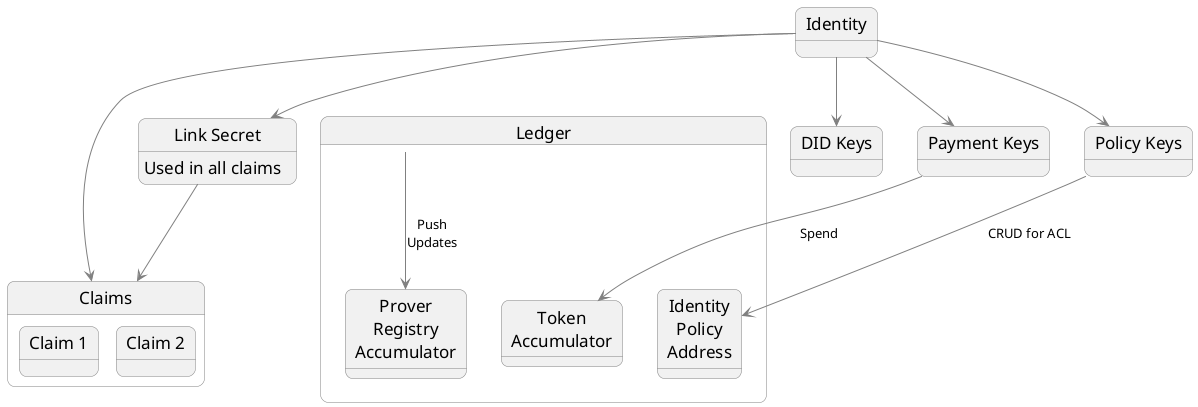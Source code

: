 @startuml
skinparam roundcorner 15
skinparam maxmessagesize 100
skinparam state {
	ArrowColor grey
	BorderColor grey
	FontSize 17
}

state "Identity" as id
state "Link Secret" as cls: Used in all claims
state "Payment Keys" as payks
state "Policy Keys" as polks
state "DID Keys" as didks
state "Claims" as clm {
  state "Claim 1"
  state "Claim 2"
}
state "Ledger" as le {
  state "Identity\nPolicy\nAddress" as ipa
  state "Prover\nRegistry\nAccumulator" as ga
  state "Token\nAccumulator" as ta
  le --> ga: Push\nUpdates
}

id --> cls
id --> didks
id --> polks
id --> payks

id --> clm
cls --> clm
polks --> ipa: CRUD for ACL
payks --> ta: Spend

@enduml
